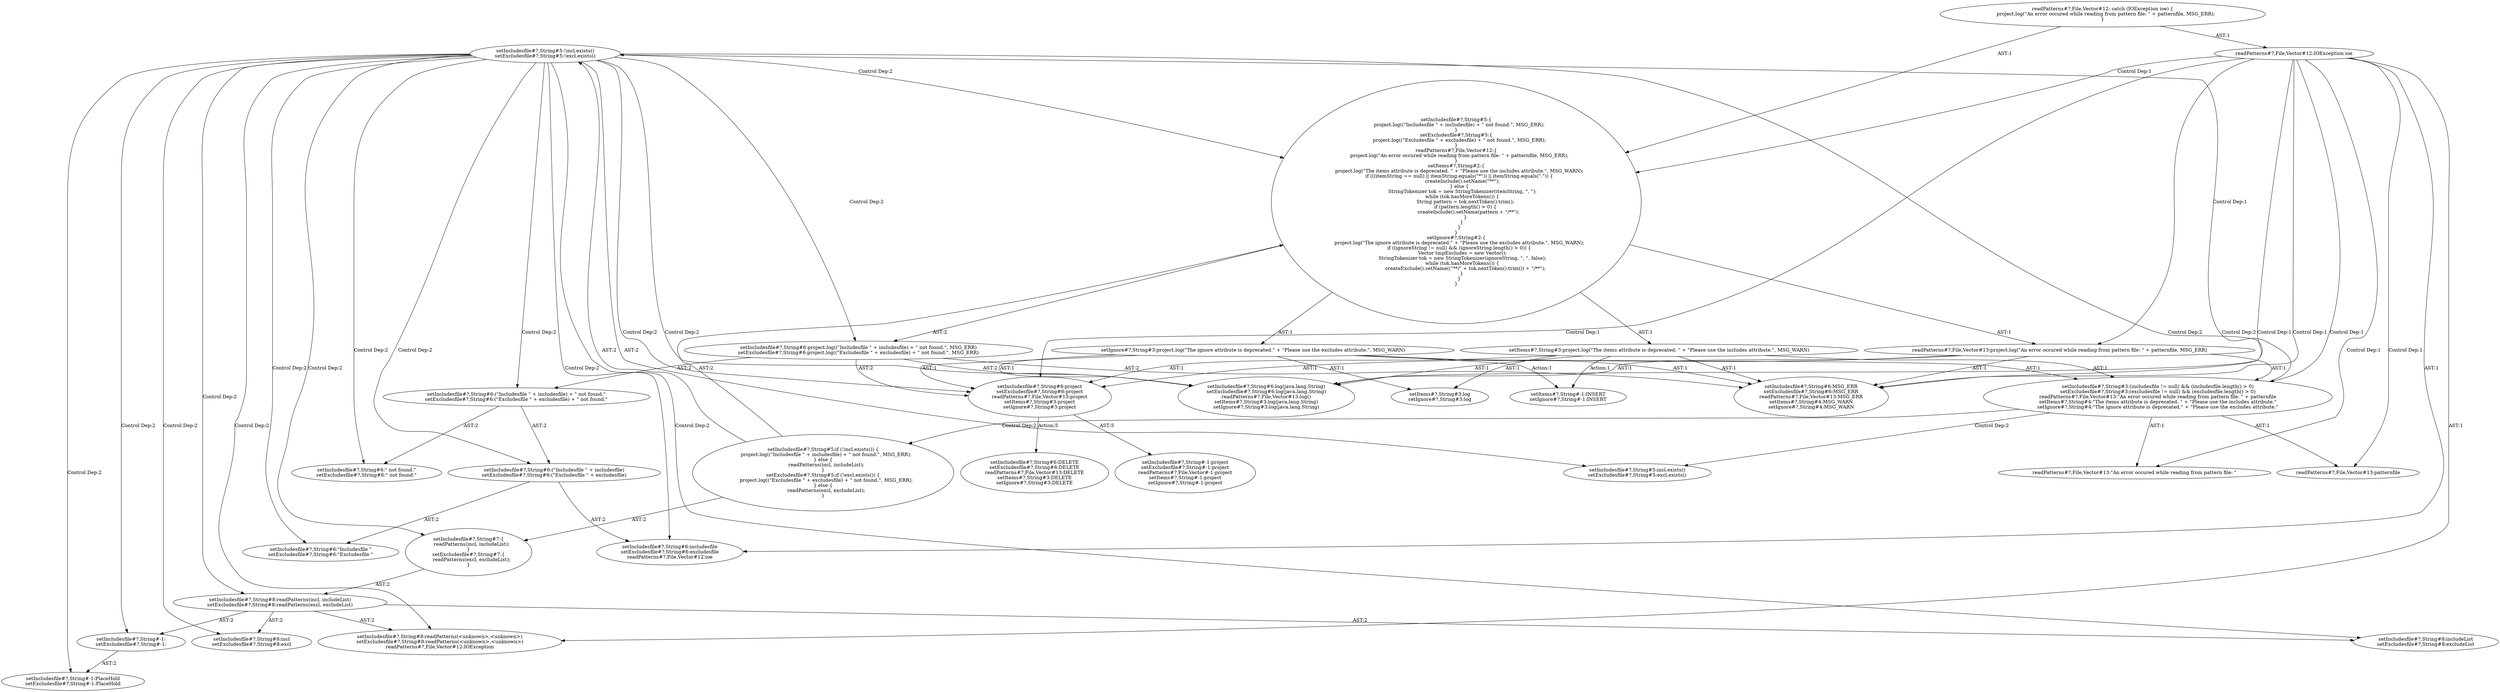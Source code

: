 digraph "Pattern" {
0 [label="setIncludesfile#?,String#6:DELETE
setExcludesfile#?,String#6:DELETE
readPatterns#?,File,Vector#13:DELETE
setItems#?,String#3:DELETE
setIgnore#?,String#3:DELETE" shape=ellipse]
1 [label="setIncludesfile#?,String#6:project
setExcludesfile#?,String#6:project
readPatterns#?,File,Vector#13:project
setItems#?,String#3:project
setIgnore#?,String#3:project" shape=ellipse]
2 [label="setIncludesfile#?,String#5:!incl.exists()
setExcludesfile#?,String#5:!excl.exists()" shape=ellipse]
3 [label="setIncludesfile#?,String#3:(includesfile != null) && (includesfile.length() > 0)
setExcludesfile#?,String#3:(excludesfile != null) && (excludesfile.length() > 0)
readPatterns#?,File,Vector#13:\"An error occured while reading from pattern file: \" + patternfile
setItems#?,String#4:\"The items attribute is deprecated. \" + \"Please use the includes attribute.\"
setIgnore#?,String#4:\"The ignore attribute is deprecated.\" + \"Please use the excludes attribute.\"" shape=ellipse]
4 [label="setIncludesfile#?,String#5:if (!incl.exists()) \{
    project.log((\"Includesfile \" + includesfile) + \" not found.\", MSG_ERR);
\} else \{
    readPatterns(incl, includeList);
\}
setExcludesfile#?,String#5:if (!excl.exists()) \{
    project.log((\"Excludesfile \" + excludesfile) + \" not found.\", MSG_ERR);
\} else \{
    readPatterns(excl, excludeList);
\}" shape=ellipse]
5 [label="setIncludesfile#?,String#5:incl.exists()
setExcludesfile#?,String#5:excl.exists()" shape=ellipse]
6 [label="setIncludesfile#?,String#5:\{
    project.log((\"Includesfile \" + includesfile) + \" not found.\", MSG_ERR);
\}
setExcludesfile#?,String#5:\{
    project.log((\"Excludesfile \" + excludesfile) + \" not found.\", MSG_ERR);
\}
readPatterns#?,File,Vector#12:\{
    project.log(\"An error occured while reading from pattern file: \" + patternfile, MSG_ERR);
\}
setItems#?,String#2:\{
    project.log(\"The items attribute is deprecated. \" + \"Please use the includes attribute.\", MSG_WARN);
    if (((itemString == null) || itemString.equals(\"*\")) || itemString.equals(\".\")) \{
        createInclude().setName(\"**\");
    \} else \{
        StringTokenizer tok = new StringTokenizer(itemString, \", \");
        while (tok.hasMoreTokens()) \{
            String pattern = tok.nextToken().trim();
            if (pattern.length() > 0) \{
                createInclude().setName(pattern + \"/**\");
            \}
        \} 
    \}
\}
setIgnore#?,String#2:\{
    project.log(\"The ignore attribute is deprecated.\" + \"Please use the excludes attribute.\", MSG_WARN);
    if ((ignoreString != null) && (ignoreString.length() > 0)) \{
        Vector tmpExcludes = new Vector();
        StringTokenizer tok = new StringTokenizer(ignoreString, \", \", false);
        while (tok.hasMoreTokens()) \{
            createExclude().setName((\"**/\" + tok.nextToken().trim()) + \"/**\");
        \} 
    \}
\}" shape=ellipse]
7 [label="setIncludesfile#?,String#6:project.log((\"Includesfile \" + includesfile) + \" not found.\", MSG_ERR)
setExcludesfile#?,String#6:project.log((\"Excludesfile \" + excludesfile) + \" not found.\", MSG_ERR)" shape=ellipse]
8 [label="setIncludesfile#?,String#6:log(java.lang.String)
setExcludesfile#?,String#6:log(java.lang.String)
readPatterns#?,File,Vector#13:log()
setItems#?,String#3:log(java.lang.String)
setIgnore#?,String#3:log(java.lang.String)" shape=ellipse]
9 [label="setIncludesfile#?,String#6:(\"Includesfile \" + includesfile) + \" not found.\"
setExcludesfile#?,String#6:(\"Excludesfile \" + excludesfile) + \" not found.\"" shape=ellipse]
10 [label="setIncludesfile#?,String#6:(\"Includesfile \" + includesfile)
setExcludesfile#?,String#6:(\"Excludesfile \" + excludesfile)" shape=ellipse]
11 [label="setIncludesfile#?,String#6:\"Includesfile \"
setExcludesfile#?,String#6:\"Excludesfile \"" shape=ellipse]
12 [label="setIncludesfile#?,String#6:includesfile
setExcludesfile#?,String#6:excludesfile
readPatterns#?,File,Vector#12:ioe" shape=ellipse]
13 [label="setIncludesfile#?,String#6:\" not found.\"
setExcludesfile#?,String#6:\" not found.\"" shape=ellipse]
14 [label="setIncludesfile#?,String#6:MSG_ERR
setExcludesfile#?,String#6:MSG_ERR
readPatterns#?,File,Vector#13:MSG_ERR
setItems#?,String#4:MSG_WARN
setIgnore#?,String#4:MSG_WARN" shape=ellipse]
15 [label="setIncludesfile#?,String#7:\{
    readPatterns(incl, includeList);
\}
setExcludesfile#?,String#7:\{
    readPatterns(excl, excludeList);
\}" shape=ellipse]
16 [label="setIncludesfile#?,String#8:readPatterns(incl, includeList)
setExcludesfile#?,String#8:readPatterns(excl, excludeList)" shape=ellipse]
17 [label="setIncludesfile#?,String#8:readPatterns(<unknown>,<unknown>)
setExcludesfile#?,String#8:readPatterns(<unknown>,<unknown>)
readPatterns#?,File,Vector#12:IOException" shape=ellipse]
18 [label="setIncludesfile#?,String#-1:
setExcludesfile#?,String#-1:" shape=ellipse]
19 [label="setIncludesfile#?,String#-1:PlaceHold
setExcludesfile#?,String#-1:PlaceHold" shape=ellipse]
20 [label="setIncludesfile#?,String#8:incl
setExcludesfile#?,String#8:excl" shape=ellipse]
21 [label="setIncludesfile#?,String#8:includeList
setExcludesfile#?,String#8:excludeList" shape=ellipse]
22 [label="setIncludesfile#?,String#-1:project
setExcludesfile#?,String#-1:project
readPatterns#?,File,Vector#-1:project
setItems#?,String#-1:project
setIgnore#?,String#-1:project" shape=ellipse]
23 [label="readPatterns#?,File,Vector#12:IOException ioe" shape=ellipse]
24 [label="readPatterns#?,File,Vector#13:\"An error occured while reading from pattern file: \"" shape=ellipse]
25 [label="readPatterns#?,File,Vector#12: catch (IOException ioe) \{
    project.log(\"An error occured while reading from pattern file: \" + patternfile, MSG_ERR);
\}" shape=ellipse]
26 [label="readPatterns#?,File,Vector#13:project.log(\"An error occured while reading from pattern file: \" + patternfile, MSG_ERR)" shape=ellipse]
27 [label="readPatterns#?,File,Vector#13:patternfile" shape=ellipse]
28 [label="setItems#?,String#3:log
setIgnore#?,String#3:log" shape=ellipse]
29 [label="setItems#?,String#-1:INSERT
setIgnore#?,String#-1:INSERT" shape=ellipse]
30 [label="setItems#?,String#3:project.log(\"The items attribute is deprecated. \" + \"Please use the includes attribute.\", MSG_WARN)" shape=ellipse]
31 [label="setIgnore#?,String#3:project.log(\"The ignore attribute is deprecated.\" + \"Please use the excludes attribute.\", MSG_WARN)" shape=ellipse]
1 -> 0 [label="Action:5"];
1 -> 22 [label="AST:5"];
2 -> 1 [label="Control Dep:2"];
2 -> 5 [label="AST:2"];
2 -> 6 [label="Control Dep:2"];
2 -> 7 [label="Control Dep:2"];
2 -> 8 [label="Control Dep:2"];
2 -> 9 [label="Control Dep:2"];
2 -> 10 [label="Control Dep:2"];
2 -> 11 [label="Control Dep:2"];
2 -> 12 [label="Control Dep:2"];
2 -> 13 [label="Control Dep:2"];
2 -> 14 [label="Control Dep:2"];
2 -> 15 [label="Control Dep:2"];
2 -> 16 [label="Control Dep:2"];
2 -> 17 [label="Control Dep:2"];
2 -> 18 [label="Control Dep:2"];
2 -> 19 [label="Control Dep:2"];
2 -> 20 [label="Control Dep:2"];
2 -> 21 [label="Control Dep:2"];
3 -> 2 [label="Control Dep:2"];
3 -> 4 [label="Control Dep:2"];
3 -> 5 [label="Control Dep:2"];
3 -> 24 [label="AST:1"];
3 -> 27 [label="AST:1"];
4 -> 2 [label="AST:2"];
4 -> 6 [label="AST:2"];
4 -> 15 [label="AST:2"];
6 -> 7 [label="AST:2"];
6 -> 26 [label="AST:1"];
6 -> 30 [label="AST:1"];
6 -> 31 [label="AST:1"];
7 -> 1 [label="AST:2"];
7 -> 8 [label="AST:2"];
7 -> 9 [label="AST:2"];
7 -> 14 [label="AST:2"];
9 -> 10 [label="AST:2"];
9 -> 13 [label="AST:2"];
10 -> 11 [label="AST:2"];
10 -> 12 [label="AST:2"];
15 -> 16 [label="AST:2"];
16 -> 18 [label="AST:2"];
16 -> 17 [label="AST:2"];
16 -> 20 [label="AST:2"];
16 -> 21 [label="AST:2"];
18 -> 19 [label="AST:2"];
23 -> 12 [label="AST:1"];
23 -> 17 [label="AST:1"];
23 -> 6 [label="Control Dep:1"];
23 -> 26 [label="Control Dep:1"];
23 -> 8 [label="Control Dep:1"];
23 -> 1 [label="Control Dep:1"];
23 -> 3 [label="Control Dep:1"];
23 -> 24 [label="Control Dep:1"];
23 -> 27 [label="Control Dep:1"];
23 -> 14 [label="Control Dep:1"];
25 -> 23 [label="AST:1"];
25 -> 6 [label="AST:1"];
26 -> 1 [label="AST:1"];
26 -> 8 [label="AST:1"];
26 -> 3 [label="AST:1"];
26 -> 14 [label="AST:1"];
30 -> 28 [label="AST:1"];
30 -> 29 [label="Action:1"];
30 -> 1 [label="AST:1"];
30 -> 8 [label="AST:1"];
30 -> 3 [label="AST:1"];
30 -> 14 [label="AST:1"];
31 -> 28 [label="AST:1"];
31 -> 1 [label="AST:1"];
31 -> 8 [label="AST:1"];
31 -> 3 [label="AST:1"];
31 -> 14 [label="AST:1"];
31 -> 29 [label="Action:1"];
}